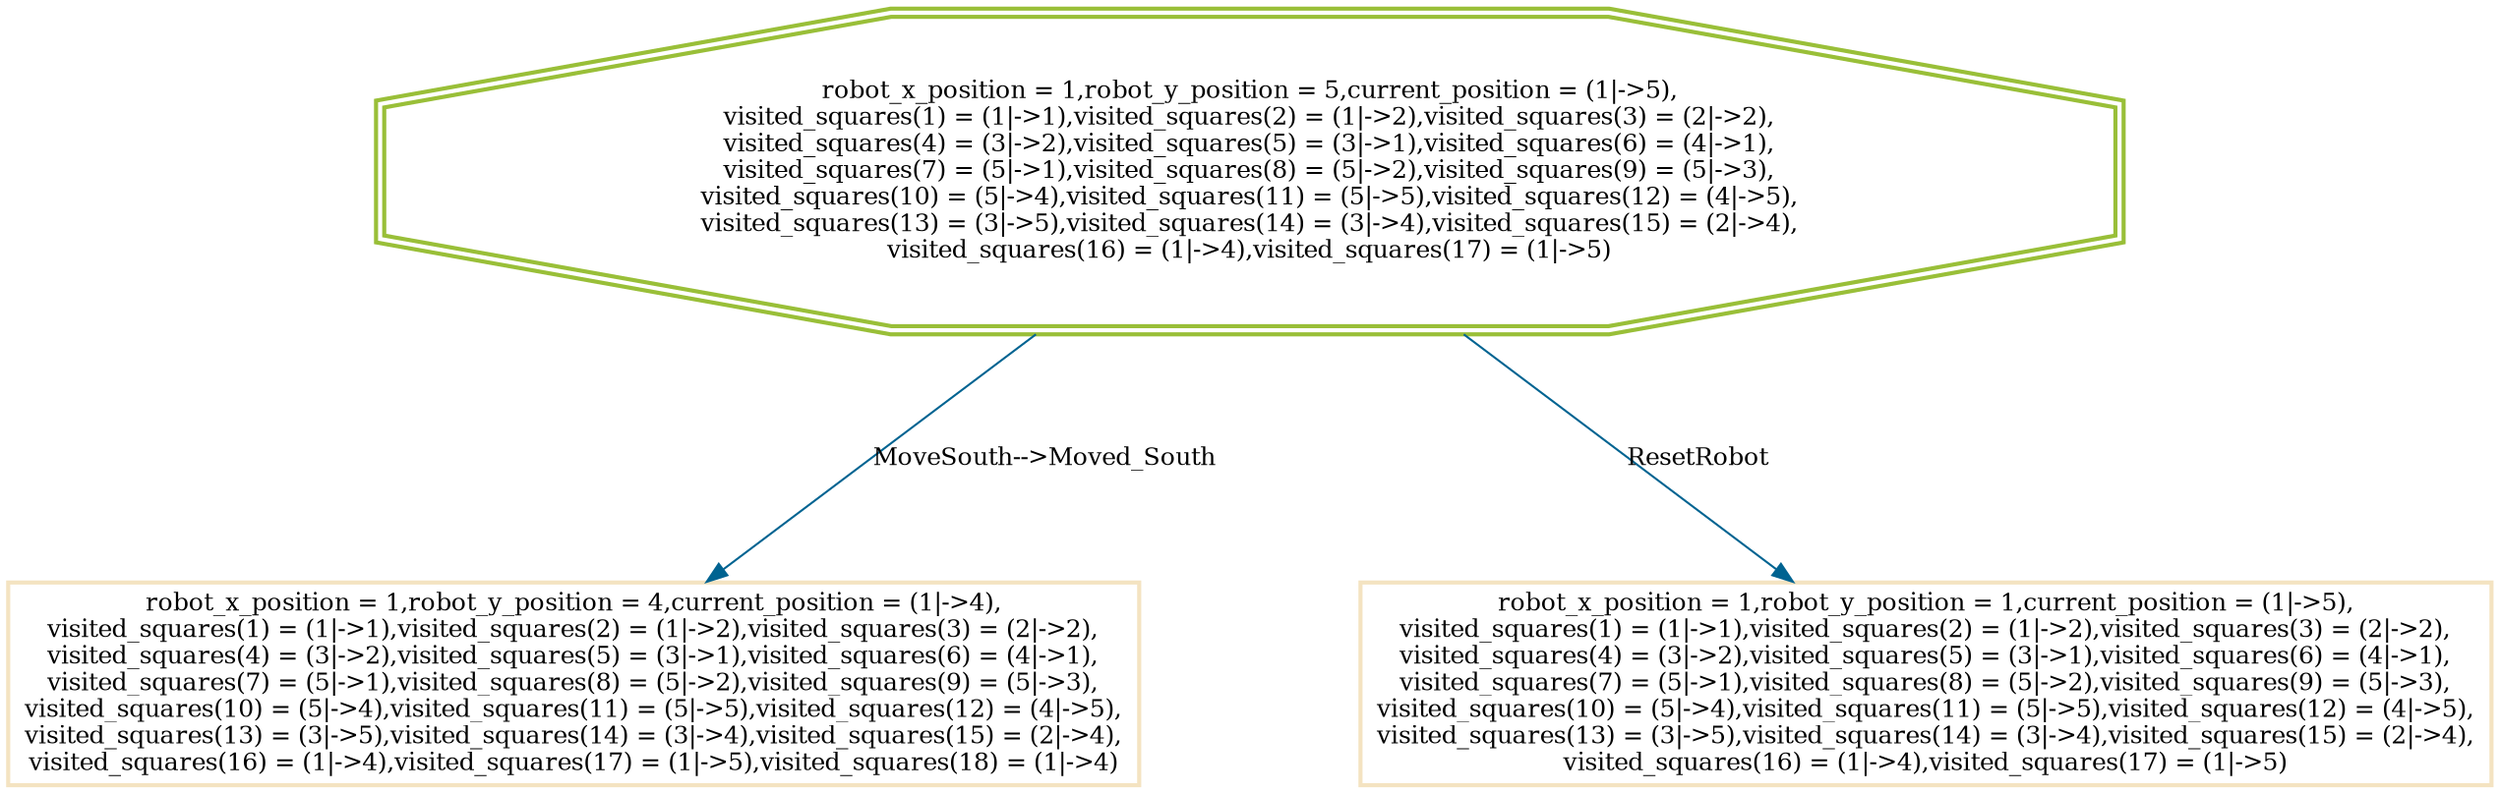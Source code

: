 digraph current_state {
graph [nodesep=1.5, ranksep=1.5];
47 [shape=doubleoctagon, color="#99BF38", fontsize=12, penwidth=2, label="robot_x_position = 1,robot_y_position = 5,current_position = (1\|-\>5),\nvisited_squares(1) = (1\|-\>1),visited_squares(2) = (1\|-\>2),visited_squares(3) = (2\|-\>2),\nvisited_squares(4) = (3\|-\>2),visited_squares(5) = (3\|-\>1),visited_squares(6) = (4\|-\>1),\nvisited_squares(7) = (5\|-\>1),visited_squares(8) = (5\|-\>2),visited_squares(9) = (5\|-\>3),\nvisited_squares(10) = (5\|-\>4),visited_squares(11) = (5\|-\>5),visited_squares(12) = (4\|-\>5),\nvisited_squares(13) = (3\|-\>5),visited_squares(14) = (3\|-\>4),visited_squares(15) = (2\|-\>4),\nvisited_squares(16) = (1\|-\>4),visited_squares(17) = (1\|-\>5)"];

47 [shape=doubleoctagon, color="#99BF38", fontsize=12, penwidth=2, label="robot_x_position = 1,robot_y_position = 5,current_position = (1\|-\>5),\nvisited_squares(1) = (1\|-\>1),visited_squares(2) = (1\|-\>2),visited_squares(3) = (2\|-\>2),\nvisited_squares(4) = (3\|-\>2),visited_squares(5) = (3\|-\>1),visited_squares(6) = (4\|-\>1),\nvisited_squares(7) = (5\|-\>1),visited_squares(8) = (5\|-\>2),visited_squares(9) = (5\|-\>3),\nvisited_squares(10) = (5\|-\>4),visited_squares(11) = (5\|-\>5),visited_squares(12) = (4\|-\>5),\nvisited_squares(13) = (3\|-\>5),visited_squares(14) = (3\|-\>4),visited_squares(15) = (2\|-\>4),\nvisited_squares(16) = (1\|-\>4),visited_squares(17) = (1\|-\>5)"];

47 [shape=doubleoctagon, color="#99BF38", fontsize=12, penwidth=2, label="robot_x_position = 1,robot_y_position = 5,current_position = (1\|-\>5),\nvisited_squares(1) = (1\|-\>1),visited_squares(2) = (1\|-\>2),visited_squares(3) = (2\|-\>2),\nvisited_squares(4) = (3\|-\>2),visited_squares(5) = (3\|-\>1),visited_squares(6) = (4\|-\>1),\nvisited_squares(7) = (5\|-\>1),visited_squares(8) = (5\|-\>2),visited_squares(9) = (5\|-\>3),\nvisited_squares(10) = (5\|-\>4),visited_squares(11) = (5\|-\>5),visited_squares(12) = (4\|-\>5),\nvisited_squares(13) = (3\|-\>5),visited_squares(14) = (3\|-\>4),visited_squares(15) = (2\|-\>4),\nvisited_squares(16) = (1\|-\>4),visited_squares(17) = (1\|-\>5)"];

50 [shape=box, color="#F4E3C1", fontsize=12, penwidth=2, label="robot_x_position = 1,robot_y_position = 4,current_position = (1\|-\>4),\nvisited_squares(1) = (1\|-\>1),visited_squares(2) = (1\|-\>2),visited_squares(3) = (2\|-\>2),\nvisited_squares(4) = (3\|-\>2),visited_squares(5) = (3\|-\>1),visited_squares(6) = (4\|-\>1),\nvisited_squares(7) = (5\|-\>1),visited_squares(8) = (5\|-\>2),visited_squares(9) = (5\|-\>3),\nvisited_squares(10) = (5\|-\>4),visited_squares(11) = (5\|-\>5),visited_squares(12) = (4\|-\>5),\nvisited_squares(13) = (3\|-\>5),visited_squares(14) = (3\|-\>4),visited_squares(15) = (2\|-\>4),\nvisited_squares(16) = (1\|-\>4),visited_squares(17) = (1\|-\>5),visited_squares(18) = (1\|-\>4)"];

47 [shape=doubleoctagon, color="#99BF38", fontsize=12, penwidth=2, label="robot_x_position = 1,robot_y_position = 5,current_position = (1\|-\>5),\nvisited_squares(1) = (1\|-\>1),visited_squares(2) = (1\|-\>2),visited_squares(3) = (2\|-\>2),\nvisited_squares(4) = (3\|-\>2),visited_squares(5) = (3\|-\>1),visited_squares(6) = (4\|-\>1),\nvisited_squares(7) = (5\|-\>1),visited_squares(8) = (5\|-\>2),visited_squares(9) = (5\|-\>3),\nvisited_squares(10) = (5\|-\>4),visited_squares(11) = (5\|-\>5),visited_squares(12) = (4\|-\>5),\nvisited_squares(13) = (3\|-\>5),visited_squares(14) = (3\|-\>4),visited_squares(15) = (2\|-\>4),\nvisited_squares(16) = (1\|-\>4),visited_squares(17) = (1\|-\>5)"];

47 [shape=doubleoctagon, color="#99BF38", fontsize=12, penwidth=2, label="robot_x_position = 1,robot_y_position = 5,current_position = (1\|-\>5),\nvisited_squares(1) = (1\|-\>1),visited_squares(2) = (1\|-\>2),visited_squares(3) = (2\|-\>2),\nvisited_squares(4) = (3\|-\>2),visited_squares(5) = (3\|-\>1),visited_squares(6) = (4\|-\>1),\nvisited_squares(7) = (5\|-\>1),visited_squares(8) = (5\|-\>2),visited_squares(9) = (5\|-\>3),\nvisited_squares(10) = (5\|-\>4),visited_squares(11) = (5\|-\>5),visited_squares(12) = (4\|-\>5),\nvisited_squares(13) = (3\|-\>5),visited_squares(14) = (3\|-\>4),visited_squares(15) = (2\|-\>4),\nvisited_squares(16) = (1\|-\>4),visited_squares(17) = (1\|-\>5)"];

47 [shape=doubleoctagon, color="#99BF38", fontsize=12, penwidth=2, label="robot_x_position = 1,robot_y_position = 5,current_position = (1\|-\>5),\nvisited_squares(1) = (1\|-\>1),visited_squares(2) = (1\|-\>2),visited_squares(3) = (2\|-\>2),\nvisited_squares(4) = (3\|-\>2),visited_squares(5) = (3\|-\>1),visited_squares(6) = (4\|-\>1),\nvisited_squares(7) = (5\|-\>1),visited_squares(8) = (5\|-\>2),visited_squares(9) = (5\|-\>3),\nvisited_squares(10) = (5\|-\>4),visited_squares(11) = (5\|-\>5),visited_squares(12) = (4\|-\>5),\nvisited_squares(13) = (3\|-\>5),visited_squares(14) = (3\|-\>4),visited_squares(15) = (2\|-\>4),\nvisited_squares(16) = (1\|-\>4),visited_squares(17) = (1\|-\>5)"];

47 [shape=doubleoctagon, color="#99BF38", fontsize=12, penwidth=2, label="robot_x_position = 1,robot_y_position = 5,current_position = (1\|-\>5),\nvisited_squares(1) = (1\|-\>1),visited_squares(2) = (1\|-\>2),visited_squares(3) = (2\|-\>2),\nvisited_squares(4) = (3\|-\>2),visited_squares(5) = (3\|-\>1),visited_squares(6) = (4\|-\>1),\nvisited_squares(7) = (5\|-\>1),visited_squares(8) = (5\|-\>2),visited_squares(9) = (5\|-\>3),\nvisited_squares(10) = (5\|-\>4),visited_squares(11) = (5\|-\>5),visited_squares(12) = (4\|-\>5),\nvisited_squares(13) = (3\|-\>5),visited_squares(14) = (3\|-\>4),visited_squares(15) = (2\|-\>4),\nvisited_squares(16) = (1\|-\>4),visited_squares(17) = (1\|-\>5)"];

47 [shape=doubleoctagon, color="#99BF38", fontsize=12, penwidth=2, label="robot_x_position = 1,robot_y_position = 5,current_position = (1\|-\>5),\nvisited_squares(1) = (1\|-\>1),visited_squares(2) = (1\|-\>2),visited_squares(3) = (2\|-\>2),\nvisited_squares(4) = (3\|-\>2),visited_squares(5) = (3\|-\>1),visited_squares(6) = (4\|-\>1),\nvisited_squares(7) = (5\|-\>1),visited_squares(8) = (5\|-\>2),visited_squares(9) = (5\|-\>3),\nvisited_squares(10) = (5\|-\>4),visited_squares(11) = (5\|-\>5),visited_squares(12) = (4\|-\>5),\nvisited_squares(13) = (3\|-\>5),visited_squares(14) = (3\|-\>4),visited_squares(15) = (2\|-\>4),\nvisited_squares(16) = (1\|-\>4),visited_squares(17) = (1\|-\>5)"];

47 [shape=doubleoctagon, color="#99BF38", fontsize=12, penwidth=2, label="robot_x_position = 1,robot_y_position = 5,current_position = (1\|-\>5),\nvisited_squares(1) = (1\|-\>1),visited_squares(2) = (1\|-\>2),visited_squares(3) = (2\|-\>2),\nvisited_squares(4) = (3\|-\>2),visited_squares(5) = (3\|-\>1),visited_squares(6) = (4\|-\>1),\nvisited_squares(7) = (5\|-\>1),visited_squares(8) = (5\|-\>2),visited_squares(9) = (5\|-\>3),\nvisited_squares(10) = (5\|-\>4),visited_squares(11) = (5\|-\>5),visited_squares(12) = (4\|-\>5),\nvisited_squares(13) = (3\|-\>5),visited_squares(14) = (3\|-\>4),visited_squares(15) = (2\|-\>4),\nvisited_squares(16) = (1\|-\>4),visited_squares(17) = (1\|-\>5)"];

47 [shape=doubleoctagon, color="#99BF38", fontsize=12, penwidth=2, label="robot_x_position = 1,robot_y_position = 5,current_position = (1\|-\>5),\nvisited_squares(1) = (1\|-\>1),visited_squares(2) = (1\|-\>2),visited_squares(3) = (2\|-\>2),\nvisited_squares(4) = (3\|-\>2),visited_squares(5) = (3\|-\>1),visited_squares(6) = (4\|-\>1),\nvisited_squares(7) = (5\|-\>1),visited_squares(8) = (5\|-\>2),visited_squares(9) = (5\|-\>3),\nvisited_squares(10) = (5\|-\>4),visited_squares(11) = (5\|-\>5),visited_squares(12) = (4\|-\>5),\nvisited_squares(13) = (3\|-\>5),visited_squares(14) = (3\|-\>4),visited_squares(15) = (2\|-\>4),\nvisited_squares(16) = (1\|-\>4),visited_squares(17) = (1\|-\>5)"];

47 [shape=doubleoctagon, color="#99BF38", fontsize=12, penwidth=2, label="robot_x_position = 1,robot_y_position = 5,current_position = (1\|-\>5),\nvisited_squares(1) = (1\|-\>1),visited_squares(2) = (1\|-\>2),visited_squares(3) = (2\|-\>2),\nvisited_squares(4) = (3\|-\>2),visited_squares(5) = (3\|-\>1),visited_squares(6) = (4\|-\>1),\nvisited_squares(7) = (5\|-\>1),visited_squares(8) = (5\|-\>2),visited_squares(9) = (5\|-\>3),\nvisited_squares(10) = (5\|-\>4),visited_squares(11) = (5\|-\>5),visited_squares(12) = (4\|-\>5),\nvisited_squares(13) = (3\|-\>5),visited_squares(14) = (3\|-\>4),visited_squares(15) = (2\|-\>4),\nvisited_squares(16) = (1\|-\>4),visited_squares(17) = (1\|-\>5)"];

47 [shape=doubleoctagon, color="#99BF38", fontsize=12, penwidth=2, label="robot_x_position = 1,robot_y_position = 5,current_position = (1\|-\>5),\nvisited_squares(1) = (1\|-\>1),visited_squares(2) = (1\|-\>2),visited_squares(3) = (2\|-\>2),\nvisited_squares(4) = (3\|-\>2),visited_squares(5) = (3\|-\>1),visited_squares(6) = (4\|-\>1),\nvisited_squares(7) = (5\|-\>1),visited_squares(8) = (5\|-\>2),visited_squares(9) = (5\|-\>3),\nvisited_squares(10) = (5\|-\>4),visited_squares(11) = (5\|-\>5),visited_squares(12) = (4\|-\>5),\nvisited_squares(13) = (3\|-\>5),visited_squares(14) = (3\|-\>4),visited_squares(15) = (2\|-\>4),\nvisited_squares(16) = (1\|-\>4),visited_squares(17) = (1\|-\>5)"];

47 [shape=doubleoctagon, color="#99BF38", fontsize=12, penwidth=2, label="robot_x_position = 1,robot_y_position = 5,current_position = (1\|-\>5),\nvisited_squares(1) = (1\|-\>1),visited_squares(2) = (1\|-\>2),visited_squares(3) = (2\|-\>2),\nvisited_squares(4) = (3\|-\>2),visited_squares(5) = (3\|-\>1),visited_squares(6) = (4\|-\>1),\nvisited_squares(7) = (5\|-\>1),visited_squares(8) = (5\|-\>2),visited_squares(9) = (5\|-\>3),\nvisited_squares(10) = (5\|-\>4),visited_squares(11) = (5\|-\>5),visited_squares(12) = (4\|-\>5),\nvisited_squares(13) = (3\|-\>5),visited_squares(14) = (3\|-\>4),visited_squares(15) = (2\|-\>4),\nvisited_squares(16) = (1\|-\>4),visited_squares(17) = (1\|-\>5)"];

47 [shape=doubleoctagon, color="#99BF38", fontsize=12, penwidth=2, label="robot_x_position = 1,robot_y_position = 5,current_position = (1\|-\>5),\nvisited_squares(1) = (1\|-\>1),visited_squares(2) = (1\|-\>2),visited_squares(3) = (2\|-\>2),\nvisited_squares(4) = (3\|-\>2),visited_squares(5) = (3\|-\>1),visited_squares(6) = (4\|-\>1),\nvisited_squares(7) = (5\|-\>1),visited_squares(8) = (5\|-\>2),visited_squares(9) = (5\|-\>3),\nvisited_squares(10) = (5\|-\>4),visited_squares(11) = (5\|-\>5),visited_squares(12) = (4\|-\>5),\nvisited_squares(13) = (3\|-\>5),visited_squares(14) = (3\|-\>4),visited_squares(15) = (2\|-\>4),\nvisited_squares(16) = (1\|-\>4),visited_squares(17) = (1\|-\>5)"];

47 [shape=doubleoctagon, color="#99BF38", fontsize=12, penwidth=2, label="robot_x_position = 1,robot_y_position = 5,current_position = (1\|-\>5),\nvisited_squares(1) = (1\|-\>1),visited_squares(2) = (1\|-\>2),visited_squares(3) = (2\|-\>2),\nvisited_squares(4) = (3\|-\>2),visited_squares(5) = (3\|-\>1),visited_squares(6) = (4\|-\>1),\nvisited_squares(7) = (5\|-\>1),visited_squares(8) = (5\|-\>2),visited_squares(9) = (5\|-\>3),\nvisited_squares(10) = (5\|-\>4),visited_squares(11) = (5\|-\>5),visited_squares(12) = (4\|-\>5),\nvisited_squares(13) = (3\|-\>5),visited_squares(14) = (3\|-\>4),visited_squares(15) = (2\|-\>4),\nvisited_squares(16) = (1\|-\>4),visited_squares(17) = (1\|-\>5)"];

47 [shape=doubleoctagon, color="#99BF38", fontsize=12, penwidth=2, label="robot_x_position = 1,robot_y_position = 5,current_position = (1\|-\>5),\nvisited_squares(1) = (1\|-\>1),visited_squares(2) = (1\|-\>2),visited_squares(3) = (2\|-\>2),\nvisited_squares(4) = (3\|-\>2),visited_squares(5) = (3\|-\>1),visited_squares(6) = (4\|-\>1),\nvisited_squares(7) = (5\|-\>1),visited_squares(8) = (5\|-\>2),visited_squares(9) = (5\|-\>3),\nvisited_squares(10) = (5\|-\>4),visited_squares(11) = (5\|-\>5),visited_squares(12) = (4\|-\>5),\nvisited_squares(13) = (3\|-\>5),visited_squares(14) = (3\|-\>4),visited_squares(15) = (2\|-\>4),\nvisited_squares(16) = (1\|-\>4),visited_squares(17) = (1\|-\>5)"];

47 [shape=doubleoctagon, color="#99BF38", fontsize=12, penwidth=2, label="robot_x_position = 1,robot_y_position = 5,current_position = (1\|-\>5),\nvisited_squares(1) = (1\|-\>1),visited_squares(2) = (1\|-\>2),visited_squares(3) = (2\|-\>2),\nvisited_squares(4) = (3\|-\>2),visited_squares(5) = (3\|-\>1),visited_squares(6) = (4\|-\>1),\nvisited_squares(7) = (5\|-\>1),visited_squares(8) = (5\|-\>2),visited_squares(9) = (5\|-\>3),\nvisited_squares(10) = (5\|-\>4),visited_squares(11) = (5\|-\>5),visited_squares(12) = (4\|-\>5),\nvisited_squares(13) = (3\|-\>5),visited_squares(14) = (3\|-\>4),visited_squares(15) = (2\|-\>4),\nvisited_squares(16) = (1\|-\>4),visited_squares(17) = (1\|-\>5)"];

47 [shape=doubleoctagon, color="#99BF38", fontsize=12, penwidth=2, label="robot_x_position = 1,robot_y_position = 5,current_position = (1\|-\>5),\nvisited_squares(1) = (1\|-\>1),visited_squares(2) = (1\|-\>2),visited_squares(3) = (2\|-\>2),\nvisited_squares(4) = (3\|-\>2),visited_squares(5) = (3\|-\>1),visited_squares(6) = (4\|-\>1),\nvisited_squares(7) = (5\|-\>1),visited_squares(8) = (5\|-\>2),visited_squares(9) = (5\|-\>3),\nvisited_squares(10) = (5\|-\>4),visited_squares(11) = (5\|-\>5),visited_squares(12) = (4\|-\>5),\nvisited_squares(13) = (3\|-\>5),visited_squares(14) = (3\|-\>4),visited_squares(15) = (2\|-\>4),\nvisited_squares(16) = (1\|-\>4),visited_squares(17) = (1\|-\>5)"];

47 [shape=doubleoctagon, color="#99BF38", fontsize=12, penwidth=2, label="robot_x_position = 1,robot_y_position = 5,current_position = (1\|-\>5),\nvisited_squares(1) = (1\|-\>1),visited_squares(2) = (1\|-\>2),visited_squares(3) = (2\|-\>2),\nvisited_squares(4) = (3\|-\>2),visited_squares(5) = (3\|-\>1),visited_squares(6) = (4\|-\>1),\nvisited_squares(7) = (5\|-\>1),visited_squares(8) = (5\|-\>2),visited_squares(9) = (5\|-\>3),\nvisited_squares(10) = (5\|-\>4),visited_squares(11) = (5\|-\>5),visited_squares(12) = (4\|-\>5),\nvisited_squares(13) = (3\|-\>5),visited_squares(14) = (3\|-\>4),visited_squares(15) = (2\|-\>4),\nvisited_squares(16) = (1\|-\>4),visited_squares(17) = (1\|-\>5)"];

47 [shape=doubleoctagon, color="#99BF38", fontsize=12, penwidth=2, label="robot_x_position = 1,robot_y_position = 5,current_position = (1\|-\>5),\nvisited_squares(1) = (1\|-\>1),visited_squares(2) = (1\|-\>2),visited_squares(3) = (2\|-\>2),\nvisited_squares(4) = (3\|-\>2),visited_squares(5) = (3\|-\>1),visited_squares(6) = (4\|-\>1),\nvisited_squares(7) = (5\|-\>1),visited_squares(8) = (5\|-\>2),visited_squares(9) = (5\|-\>3),\nvisited_squares(10) = (5\|-\>4),visited_squares(11) = (5\|-\>5),visited_squares(12) = (4\|-\>5),\nvisited_squares(13) = (3\|-\>5),visited_squares(14) = (3\|-\>4),visited_squares(15) = (2\|-\>4),\nvisited_squares(16) = (1\|-\>4),visited_squares(17) = (1\|-\>5)"];

47 [shape=doubleoctagon, color="#99BF38", fontsize=12, penwidth=2, label="robot_x_position = 1,robot_y_position = 5,current_position = (1\|-\>5),\nvisited_squares(1) = (1\|-\>1),visited_squares(2) = (1\|-\>2),visited_squares(3) = (2\|-\>2),\nvisited_squares(4) = (3\|-\>2),visited_squares(5) = (3\|-\>1),visited_squares(6) = (4\|-\>1),\nvisited_squares(7) = (5\|-\>1),visited_squares(8) = (5\|-\>2),visited_squares(9) = (5\|-\>3),\nvisited_squares(10) = (5\|-\>4),visited_squares(11) = (5\|-\>5),visited_squares(12) = (4\|-\>5),\nvisited_squares(13) = (3\|-\>5),visited_squares(14) = (3\|-\>4),visited_squares(15) = (2\|-\>4),\nvisited_squares(16) = (1\|-\>4),visited_squares(17) = (1\|-\>5)"];

47 [shape=doubleoctagon, color="#99BF38", fontsize=12, penwidth=2, label="robot_x_position = 1,robot_y_position = 5,current_position = (1\|-\>5),\nvisited_squares(1) = (1\|-\>1),visited_squares(2) = (1\|-\>2),visited_squares(3) = (2\|-\>2),\nvisited_squares(4) = (3\|-\>2),visited_squares(5) = (3\|-\>1),visited_squares(6) = (4\|-\>1),\nvisited_squares(7) = (5\|-\>1),visited_squares(8) = (5\|-\>2),visited_squares(9) = (5\|-\>3),\nvisited_squares(10) = (5\|-\>4),visited_squares(11) = (5\|-\>5),visited_squares(12) = (4\|-\>5),\nvisited_squares(13) = (3\|-\>5),visited_squares(14) = (3\|-\>4),visited_squares(15) = (2\|-\>4),\nvisited_squares(16) = (1\|-\>4),visited_squares(17) = (1\|-\>5)"];

47 [shape=doubleoctagon, color="#99BF38", fontsize=12, penwidth=2, label="robot_x_position = 1,robot_y_position = 5,current_position = (1\|-\>5),\nvisited_squares(1) = (1\|-\>1),visited_squares(2) = (1\|-\>2),visited_squares(3) = (2\|-\>2),\nvisited_squares(4) = (3\|-\>2),visited_squares(5) = (3\|-\>1),visited_squares(6) = (4\|-\>1),\nvisited_squares(7) = (5\|-\>1),visited_squares(8) = (5\|-\>2),visited_squares(9) = (5\|-\>3),\nvisited_squares(10) = (5\|-\>4),visited_squares(11) = (5\|-\>5),visited_squares(12) = (4\|-\>5),\nvisited_squares(13) = (3\|-\>5),visited_squares(14) = (3\|-\>4),visited_squares(15) = (2\|-\>4),\nvisited_squares(16) = (1\|-\>4),visited_squares(17) = (1\|-\>5)"];

47 [shape=doubleoctagon, color="#99BF38", fontsize=12, penwidth=2, label="robot_x_position = 1,robot_y_position = 5,current_position = (1\|-\>5),\nvisited_squares(1) = (1\|-\>1),visited_squares(2) = (1\|-\>2),visited_squares(3) = (2\|-\>2),\nvisited_squares(4) = (3\|-\>2),visited_squares(5) = (3\|-\>1),visited_squares(6) = (4\|-\>1),\nvisited_squares(7) = (5\|-\>1),visited_squares(8) = (5\|-\>2),visited_squares(9) = (5\|-\>3),\nvisited_squares(10) = (5\|-\>4),visited_squares(11) = (5\|-\>5),visited_squares(12) = (4\|-\>5),\nvisited_squares(13) = (3\|-\>5),visited_squares(14) = (3\|-\>4),visited_squares(15) = (2\|-\>4),\nvisited_squares(16) = (1\|-\>4),visited_squares(17) = (1\|-\>5)"];

47 [shape=doubleoctagon, color="#99BF38", fontsize=12, penwidth=2, label="robot_x_position = 1,robot_y_position = 5,current_position = (1\|-\>5),\nvisited_squares(1) = (1\|-\>1),visited_squares(2) = (1\|-\>2),visited_squares(3) = (2\|-\>2),\nvisited_squares(4) = (3\|-\>2),visited_squares(5) = (3\|-\>1),visited_squares(6) = (4\|-\>1),\nvisited_squares(7) = (5\|-\>1),visited_squares(8) = (5\|-\>2),visited_squares(9) = (5\|-\>3),\nvisited_squares(10) = (5\|-\>4),visited_squares(11) = (5\|-\>5),visited_squares(12) = (4\|-\>5),\nvisited_squares(13) = (3\|-\>5),visited_squares(14) = (3\|-\>4),visited_squares(15) = (2\|-\>4),\nvisited_squares(16) = (1\|-\>4),visited_squares(17) = (1\|-\>5)"];

47 [shape=doubleoctagon, color="#99BF38", fontsize=12, penwidth=2, label="robot_x_position = 1,robot_y_position = 5,current_position = (1\|-\>5),\nvisited_squares(1) = (1\|-\>1),visited_squares(2) = (1\|-\>2),visited_squares(3) = (2\|-\>2),\nvisited_squares(4) = (3\|-\>2),visited_squares(5) = (3\|-\>1),visited_squares(6) = (4\|-\>1),\nvisited_squares(7) = (5\|-\>1),visited_squares(8) = (5\|-\>2),visited_squares(9) = (5\|-\>3),\nvisited_squares(10) = (5\|-\>4),visited_squares(11) = (5\|-\>5),visited_squares(12) = (4\|-\>5),\nvisited_squares(13) = (3\|-\>5),visited_squares(14) = (3\|-\>4),visited_squares(15) = (2\|-\>4),\nvisited_squares(16) = (1\|-\>4),visited_squares(17) = (1\|-\>5)"];

47 [shape=doubleoctagon, color="#99BF38", fontsize=12, penwidth=2, label="robot_x_position = 1,robot_y_position = 5,current_position = (1\|-\>5),\nvisited_squares(1) = (1\|-\>1),visited_squares(2) = (1\|-\>2),visited_squares(3) = (2\|-\>2),\nvisited_squares(4) = (3\|-\>2),visited_squares(5) = (3\|-\>1),visited_squares(6) = (4\|-\>1),\nvisited_squares(7) = (5\|-\>1),visited_squares(8) = (5\|-\>2),visited_squares(9) = (5\|-\>3),\nvisited_squares(10) = (5\|-\>4),visited_squares(11) = (5\|-\>5),visited_squares(12) = (4\|-\>5),\nvisited_squares(13) = (3\|-\>5),visited_squares(14) = (3\|-\>4),visited_squares(15) = (2\|-\>4),\nvisited_squares(16) = (1\|-\>4),visited_squares(17) = (1\|-\>5)"];

51 [shape=box, color="#F4E3C1", fontsize=12, penwidth=2, label="robot_x_position = 1,robot_y_position = 1,current_position = (1\|-\>5),\nvisited_squares(1) = (1\|-\>1),visited_squares(2) = (1\|-\>2),visited_squares(3) = (2\|-\>2),\nvisited_squares(4) = (3\|-\>2),visited_squares(5) = (3\|-\>1),visited_squares(6) = (4\|-\>1),\nvisited_squares(7) = (5\|-\>1),visited_squares(8) = (5\|-\>2),visited_squares(9) = (5\|-\>3),\nvisited_squares(10) = (5\|-\>4),visited_squares(11) = (5\|-\>5),visited_squares(12) = (4\|-\>5),\nvisited_squares(13) = (3\|-\>5),visited_squares(14) = (3\|-\>4),visited_squares(15) = (2\|-\>4),\nvisited_squares(16) = (1\|-\>4),visited_squares(17) = (1\|-\>5)"];

47 -> 50 [color = "#006391", label="MoveSouth--\>Moved_South", fontsize=12];
47 -> 51 [color = "#006391", label="ResetRobot", fontsize=12];

}
